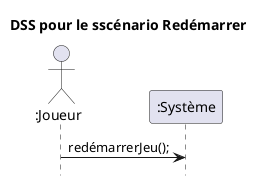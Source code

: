 @startuml dss-redemarrerJeu
hide footbox
title DSS pour le sscénario Redémarrer

actor ":Joueur" as j
participant ":Système" as s

j -> s: redémarrerJeu();

@enduml